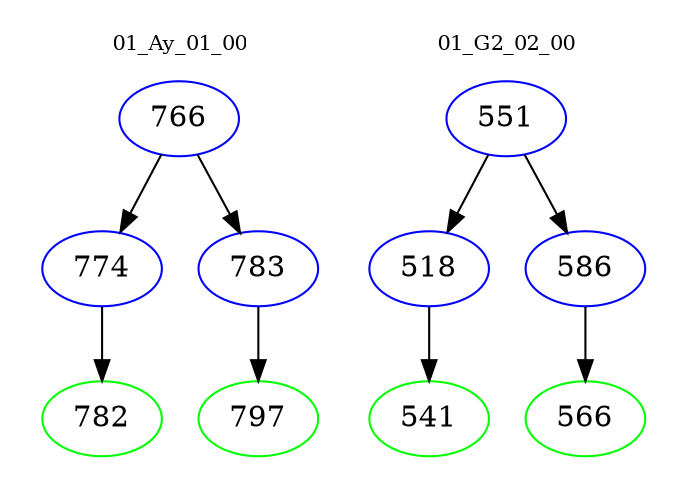 digraph{
subgraph cluster_0 {
color = white
label = "01_Ay_01_00";
fontsize=10;
T0_766 [label="766", color="blue"]
T0_766 -> T0_774 [color="black"]
T0_774 [label="774", color="blue"]
T0_774 -> T0_782 [color="black"]
T0_782 [label="782", color="green"]
T0_766 -> T0_783 [color="black"]
T0_783 [label="783", color="blue"]
T0_783 -> T0_797 [color="black"]
T0_797 [label="797", color="green"]
}
subgraph cluster_1 {
color = white
label = "01_G2_02_00";
fontsize=10;
T1_551 [label="551", color="blue"]
T1_551 -> T1_518 [color="black"]
T1_518 [label="518", color="blue"]
T1_518 -> T1_541 [color="black"]
T1_541 [label="541", color="green"]
T1_551 -> T1_586 [color="black"]
T1_586 [label="586", color="blue"]
T1_586 -> T1_566 [color="black"]
T1_566 [label="566", color="green"]
}
}
